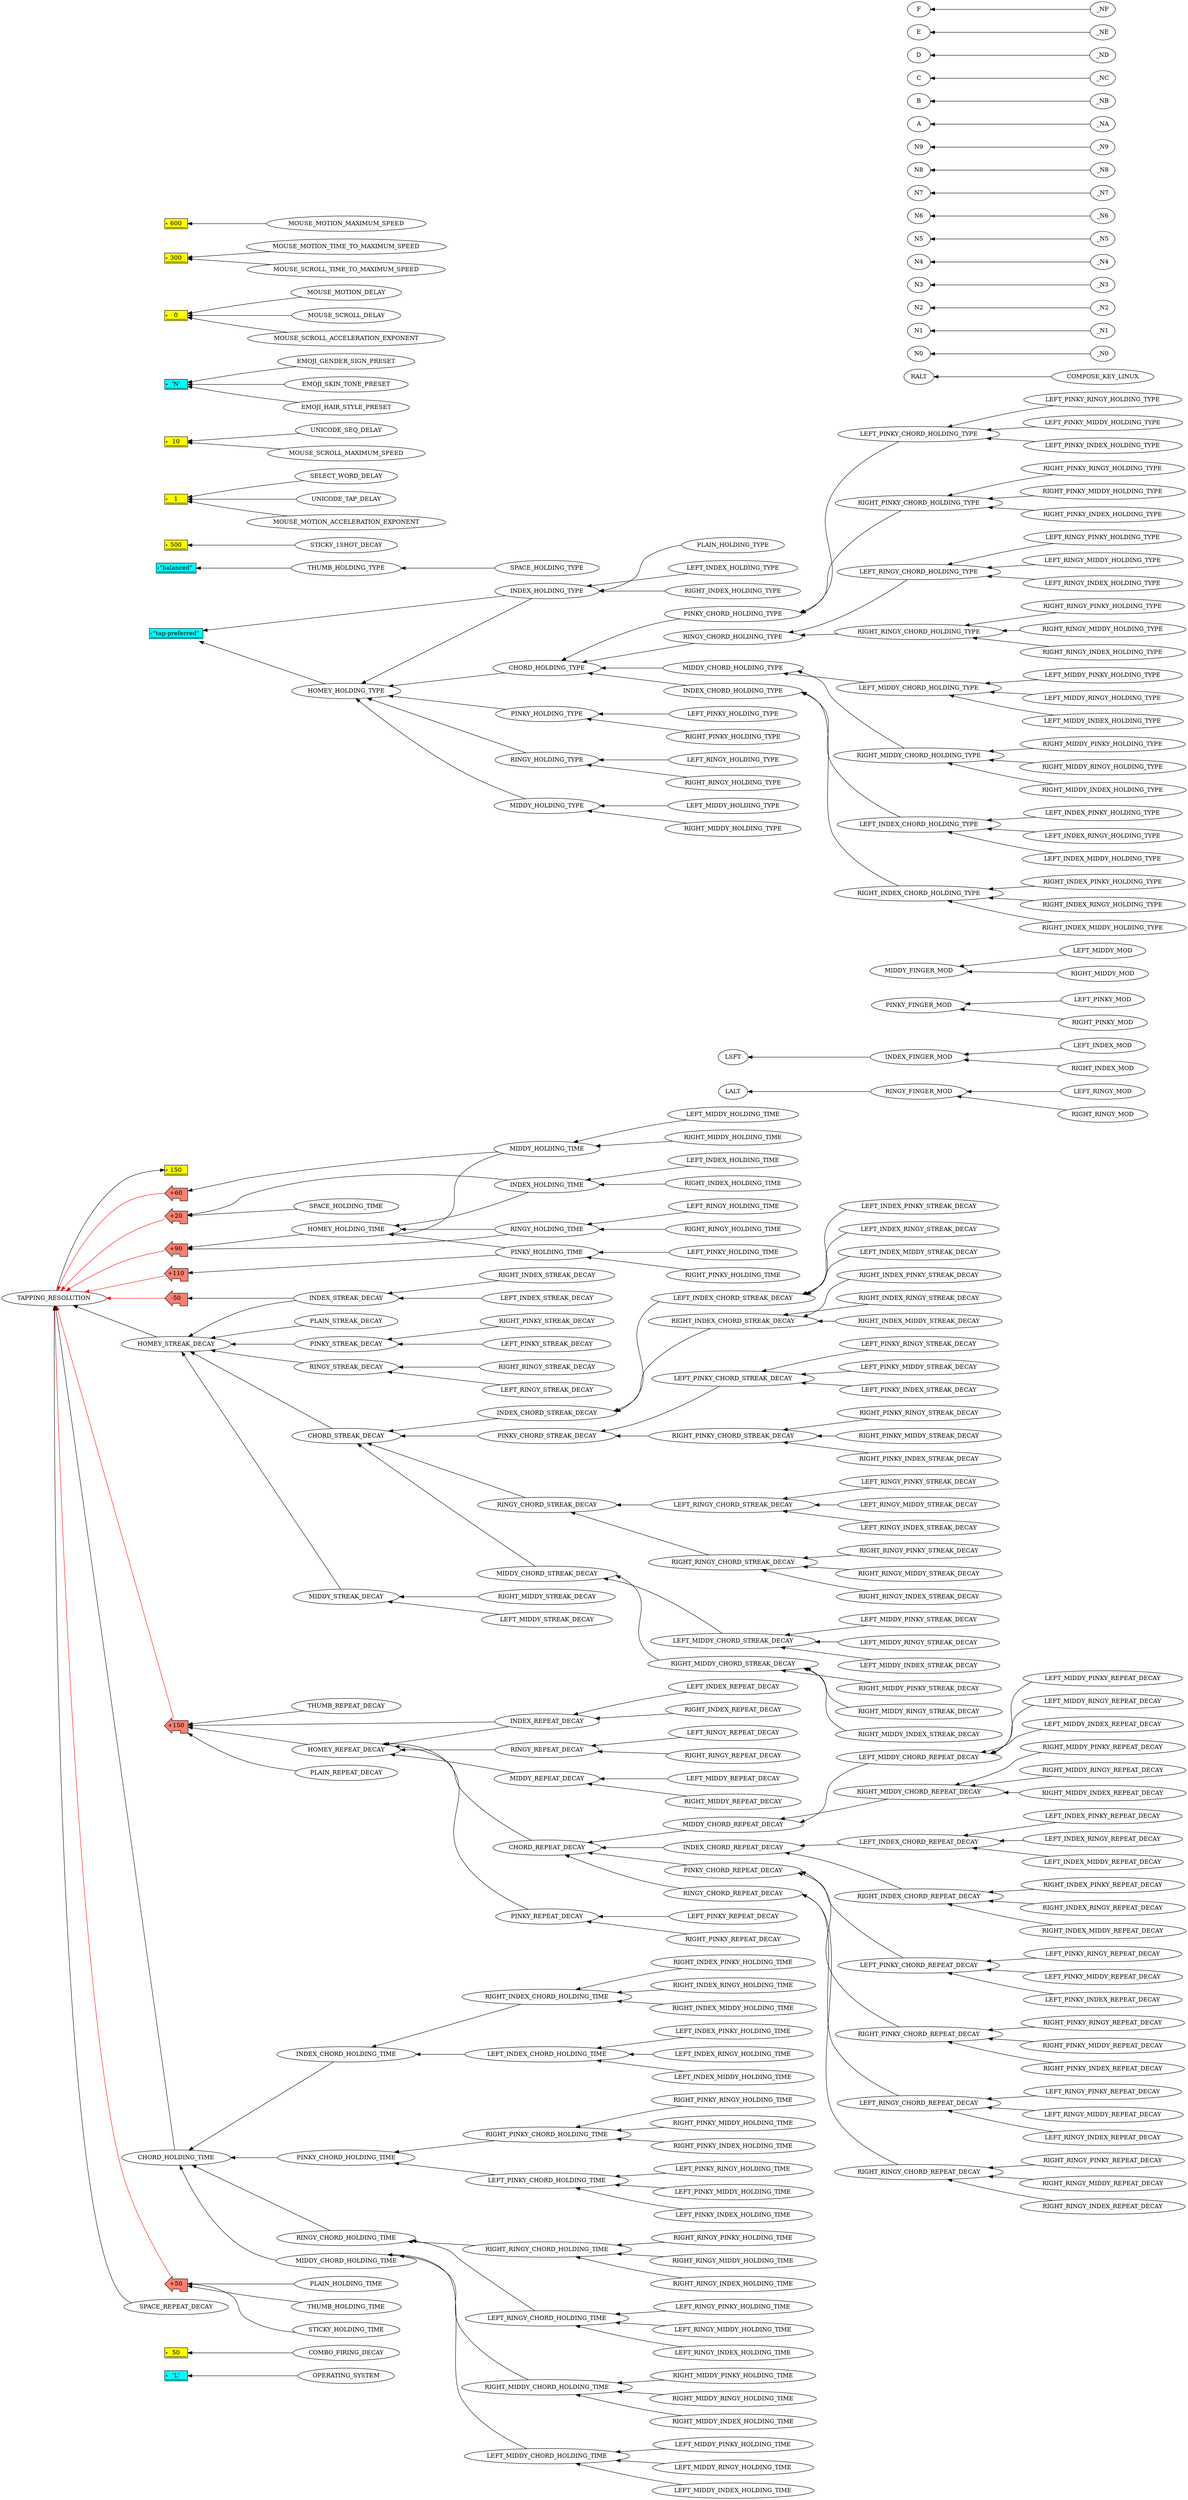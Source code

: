 digraph settings {
  graph [rankdir=RL]

  subgraph defaults {

    OPERATING_SYSTEM -> "'L'"

    COMBO_FIRING_DECAY -> NUMBER_50

    TAPPING_RESOLUTION -> NUMBER_150

    RINGY_FINGER_MOD -> LALT

    INDEX_FINGER_MOD -> LSFT

    LEFT_PINKY_MOD -> PINKY_FINGER_MOD

    RIGHT_PINKY_MOD -> PINKY_FINGER_MOD

    LEFT_RINGY_MOD -> RINGY_FINGER_MOD

    RIGHT_RINGY_MOD -> RINGY_FINGER_MOD

    LEFT_MIDDY_MOD -> MIDDY_FINGER_MOD

    RIGHT_MIDDY_MOD -> MIDDY_FINGER_MOD

    LEFT_INDEX_MOD -> INDEX_FINGER_MOD

    RIGHT_INDEX_MOD -> INDEX_FINGER_MOD

    HOMEY_HOLDING_TYPE -> "\"tap-preferred\""

    HOMEY_HOLDING_TIME -> "+90"

    INDEX_HOLDING_TIME -> "+20"

    MIDDY_HOLDING_TIME -> "+60"

    RINGY_HOLDING_TIME -> "+90"

    PINKY_HOLDING_TIME -> "+110"

    HOMEY_STREAK_DECAY -> TAPPING_RESOLUTION

    HOMEY_REPEAT_DECAY -> "+150"

    CHORD_HOLDING_TYPE -> HOMEY_HOLDING_TYPE

    CHORD_HOLDING_TIME -> TAPPING_RESOLUTION

    CHORD_STREAK_DECAY -> HOMEY_STREAK_DECAY

    CHORD_REPEAT_DECAY -> HOMEY_REPEAT_DECAY

    INDEX_HOLDING_TYPE -> "\"tap-preferred\""

    INDEX_STREAK_DECAY -> "-50"

    INDEX_REPEAT_DECAY -> "+150"

    PLAIN_HOLDING_TYPE -> INDEX_HOLDING_TYPE

    PLAIN_HOLDING_TIME -> "+50"

    PLAIN_STREAK_DECAY -> HOMEY_STREAK_DECAY

    PLAIN_REPEAT_DECAY -> "+150"

    THUMB_HOLDING_TYPE -> "\"balanced\""

    THUMB_HOLDING_TIME -> "+50"

    THUMB_REPEAT_DECAY -> "+150"

    SPACE_HOLDING_TYPE -> THUMB_HOLDING_TYPE

    SPACE_HOLDING_TIME -> "+20"

    SPACE_REPEAT_DECAY -> TAPPING_RESOLUTION

    PINKY_HOLDING_TYPE -> HOMEY_HOLDING_TYPE

    PINKY_CHORD_HOLDING_TYPE -> CHORD_HOLDING_TYPE

    LEFT_PINKY_CHORD_HOLDING_TYPE -> PINKY_CHORD_HOLDING_TYPE

    RIGHT_PINKY_CHORD_HOLDING_TYPE -> PINKY_CHORD_HOLDING_TYPE

    PINKY_HOLDING_TIME -> HOMEY_HOLDING_TIME

    PINKY_CHORD_HOLDING_TIME -> CHORD_HOLDING_TIME

    LEFT_PINKY_CHORD_HOLDING_TIME -> PINKY_CHORD_HOLDING_TIME

    RIGHT_PINKY_CHORD_HOLDING_TIME -> PINKY_CHORD_HOLDING_TIME

    PINKY_STREAK_DECAY -> HOMEY_STREAK_DECAY

    PINKY_CHORD_STREAK_DECAY -> CHORD_STREAK_DECAY

    LEFT_PINKY_CHORD_STREAK_DECAY -> PINKY_CHORD_STREAK_DECAY

    RIGHT_PINKY_CHORD_STREAK_DECAY -> PINKY_CHORD_STREAK_DECAY

    PINKY_REPEAT_DECAY -> HOMEY_REPEAT_DECAY

    PINKY_CHORD_REPEAT_DECAY -> CHORD_REPEAT_DECAY

    LEFT_PINKY_CHORD_REPEAT_DECAY -> PINKY_CHORD_REPEAT_DECAY

    RIGHT_PINKY_CHORD_REPEAT_DECAY -> PINKY_CHORD_REPEAT_DECAY

    RINGY_HOLDING_TYPE -> HOMEY_HOLDING_TYPE

    RINGY_CHORD_HOLDING_TYPE -> CHORD_HOLDING_TYPE

    LEFT_RINGY_CHORD_HOLDING_TYPE -> RINGY_CHORD_HOLDING_TYPE

    RIGHT_RINGY_CHORD_HOLDING_TYPE -> RINGY_CHORD_HOLDING_TYPE

    RINGY_HOLDING_TIME -> HOMEY_HOLDING_TIME

    RINGY_CHORD_HOLDING_TIME -> CHORD_HOLDING_TIME

    LEFT_RINGY_CHORD_HOLDING_TIME -> RINGY_CHORD_HOLDING_TIME

    RIGHT_RINGY_CHORD_HOLDING_TIME -> RINGY_CHORD_HOLDING_TIME

    RINGY_STREAK_DECAY -> HOMEY_STREAK_DECAY

    RINGY_CHORD_STREAK_DECAY -> CHORD_STREAK_DECAY

    LEFT_RINGY_CHORD_STREAK_DECAY -> RINGY_CHORD_STREAK_DECAY

    RIGHT_RINGY_CHORD_STREAK_DECAY -> RINGY_CHORD_STREAK_DECAY

    RINGY_REPEAT_DECAY -> HOMEY_REPEAT_DECAY

    RINGY_CHORD_REPEAT_DECAY -> CHORD_REPEAT_DECAY

    LEFT_RINGY_CHORD_REPEAT_DECAY -> RINGY_CHORD_REPEAT_DECAY

    RIGHT_RINGY_CHORD_REPEAT_DECAY -> RINGY_CHORD_REPEAT_DECAY

    MIDDY_HOLDING_TYPE -> HOMEY_HOLDING_TYPE

    MIDDY_CHORD_HOLDING_TYPE -> CHORD_HOLDING_TYPE

    LEFT_MIDDY_CHORD_HOLDING_TYPE -> MIDDY_CHORD_HOLDING_TYPE

    RIGHT_MIDDY_CHORD_HOLDING_TYPE -> MIDDY_CHORD_HOLDING_TYPE

    MIDDY_HOLDING_TIME -> HOMEY_HOLDING_TIME

    MIDDY_CHORD_HOLDING_TIME -> CHORD_HOLDING_TIME

    LEFT_MIDDY_CHORD_HOLDING_TIME -> MIDDY_CHORD_HOLDING_TIME

    RIGHT_MIDDY_CHORD_HOLDING_TIME -> MIDDY_CHORD_HOLDING_TIME

    MIDDY_STREAK_DECAY -> HOMEY_STREAK_DECAY

    MIDDY_CHORD_STREAK_DECAY -> CHORD_STREAK_DECAY

    LEFT_MIDDY_CHORD_STREAK_DECAY -> MIDDY_CHORD_STREAK_DECAY

    RIGHT_MIDDY_CHORD_STREAK_DECAY -> MIDDY_CHORD_STREAK_DECAY

    MIDDY_REPEAT_DECAY -> HOMEY_REPEAT_DECAY

    MIDDY_CHORD_REPEAT_DECAY -> CHORD_REPEAT_DECAY

    LEFT_MIDDY_CHORD_REPEAT_DECAY -> MIDDY_CHORD_REPEAT_DECAY

    RIGHT_MIDDY_CHORD_REPEAT_DECAY -> MIDDY_CHORD_REPEAT_DECAY

    INDEX_HOLDING_TYPE -> HOMEY_HOLDING_TYPE

    INDEX_CHORD_HOLDING_TYPE -> CHORD_HOLDING_TYPE

    LEFT_INDEX_CHORD_HOLDING_TYPE -> INDEX_CHORD_HOLDING_TYPE

    RIGHT_INDEX_CHORD_HOLDING_TYPE -> INDEX_CHORD_HOLDING_TYPE

    INDEX_HOLDING_TIME -> HOMEY_HOLDING_TIME

    INDEX_CHORD_HOLDING_TIME -> CHORD_HOLDING_TIME

    LEFT_INDEX_CHORD_HOLDING_TIME -> INDEX_CHORD_HOLDING_TIME

    RIGHT_INDEX_CHORD_HOLDING_TIME -> INDEX_CHORD_HOLDING_TIME

    INDEX_STREAK_DECAY -> HOMEY_STREAK_DECAY

    INDEX_CHORD_STREAK_DECAY -> CHORD_STREAK_DECAY

    LEFT_INDEX_CHORD_STREAK_DECAY -> INDEX_CHORD_STREAK_DECAY

    RIGHT_INDEX_CHORD_STREAK_DECAY -> INDEX_CHORD_STREAK_DECAY

    INDEX_REPEAT_DECAY -> HOMEY_REPEAT_DECAY

    INDEX_CHORD_REPEAT_DECAY -> CHORD_REPEAT_DECAY

    LEFT_INDEX_CHORD_REPEAT_DECAY -> INDEX_CHORD_REPEAT_DECAY

    RIGHT_INDEX_CHORD_REPEAT_DECAY -> INDEX_CHORD_REPEAT_DECAY

    LEFT_PINKY_HOLDING_TYPE -> PINKY_HOLDING_TYPE

    LEFT_PINKY_HOLDING_TIME -> PINKY_HOLDING_TIME

    LEFT_PINKY_STREAK_DECAY -> PINKY_STREAK_DECAY

    LEFT_PINKY_REPEAT_DECAY -> PINKY_REPEAT_DECAY

    RIGHT_PINKY_HOLDING_TYPE -> PINKY_HOLDING_TYPE

    RIGHT_PINKY_HOLDING_TIME -> PINKY_HOLDING_TIME

    RIGHT_PINKY_STREAK_DECAY -> PINKY_STREAK_DECAY

    RIGHT_PINKY_REPEAT_DECAY -> PINKY_REPEAT_DECAY

    LEFT_RINGY_HOLDING_TYPE -> RINGY_HOLDING_TYPE

    LEFT_RINGY_HOLDING_TIME -> RINGY_HOLDING_TIME

    LEFT_RINGY_STREAK_DECAY -> RINGY_STREAK_DECAY

    LEFT_RINGY_REPEAT_DECAY -> RINGY_REPEAT_DECAY

    RIGHT_RINGY_HOLDING_TYPE -> RINGY_HOLDING_TYPE

    RIGHT_RINGY_HOLDING_TIME -> RINGY_HOLDING_TIME

    RIGHT_RINGY_STREAK_DECAY -> RINGY_STREAK_DECAY

    RIGHT_RINGY_REPEAT_DECAY -> RINGY_REPEAT_DECAY

    LEFT_MIDDY_HOLDING_TYPE -> MIDDY_HOLDING_TYPE

    LEFT_MIDDY_HOLDING_TIME -> MIDDY_HOLDING_TIME

    LEFT_MIDDY_STREAK_DECAY -> MIDDY_STREAK_DECAY

    LEFT_MIDDY_REPEAT_DECAY -> MIDDY_REPEAT_DECAY

    RIGHT_MIDDY_HOLDING_TYPE -> MIDDY_HOLDING_TYPE

    RIGHT_MIDDY_HOLDING_TIME -> MIDDY_HOLDING_TIME

    RIGHT_MIDDY_STREAK_DECAY -> MIDDY_STREAK_DECAY

    RIGHT_MIDDY_REPEAT_DECAY -> MIDDY_REPEAT_DECAY

    LEFT_INDEX_HOLDING_TYPE -> INDEX_HOLDING_TYPE

    LEFT_INDEX_HOLDING_TIME -> INDEX_HOLDING_TIME

    LEFT_INDEX_STREAK_DECAY -> INDEX_STREAK_DECAY

    LEFT_INDEX_REPEAT_DECAY -> INDEX_REPEAT_DECAY

    RIGHT_INDEX_HOLDING_TYPE -> INDEX_HOLDING_TYPE

    RIGHT_INDEX_HOLDING_TIME -> INDEX_HOLDING_TIME

    RIGHT_INDEX_STREAK_DECAY -> INDEX_STREAK_DECAY

    RIGHT_INDEX_REPEAT_DECAY -> INDEX_REPEAT_DECAY

    LEFT_RINGY_PINKY_HOLDING_TYPE -> LEFT_RINGY_CHORD_HOLDING_TYPE

    LEFT_RINGY_PINKY_HOLDING_TIME -> LEFT_RINGY_CHORD_HOLDING_TIME

    LEFT_RINGY_PINKY_STREAK_DECAY -> LEFT_RINGY_CHORD_STREAK_DECAY

    LEFT_RINGY_PINKY_REPEAT_DECAY -> LEFT_RINGY_CHORD_REPEAT_DECAY

    LEFT_MIDDY_PINKY_HOLDING_TYPE -> LEFT_MIDDY_CHORD_HOLDING_TYPE

    LEFT_MIDDY_PINKY_HOLDING_TIME -> LEFT_MIDDY_CHORD_HOLDING_TIME

    LEFT_MIDDY_PINKY_STREAK_DECAY -> LEFT_MIDDY_CHORD_STREAK_DECAY

    LEFT_MIDDY_PINKY_REPEAT_DECAY -> LEFT_MIDDY_CHORD_REPEAT_DECAY

    LEFT_INDEX_PINKY_HOLDING_TYPE -> LEFT_INDEX_CHORD_HOLDING_TYPE

    LEFT_INDEX_PINKY_HOLDING_TIME -> LEFT_INDEX_CHORD_HOLDING_TIME

    LEFT_INDEX_PINKY_STREAK_DECAY -> LEFT_INDEX_CHORD_STREAK_DECAY

    LEFT_INDEX_PINKY_REPEAT_DECAY -> LEFT_INDEX_CHORD_REPEAT_DECAY

    RIGHT_RINGY_PINKY_HOLDING_TYPE -> RIGHT_RINGY_CHORD_HOLDING_TYPE

    RIGHT_RINGY_PINKY_HOLDING_TIME -> RIGHT_RINGY_CHORD_HOLDING_TIME

    RIGHT_RINGY_PINKY_STREAK_DECAY -> RIGHT_RINGY_CHORD_STREAK_DECAY

    RIGHT_RINGY_PINKY_REPEAT_DECAY -> RIGHT_RINGY_CHORD_REPEAT_DECAY

    RIGHT_MIDDY_PINKY_HOLDING_TYPE -> RIGHT_MIDDY_CHORD_HOLDING_TYPE

    RIGHT_MIDDY_PINKY_HOLDING_TIME -> RIGHT_MIDDY_CHORD_HOLDING_TIME

    RIGHT_MIDDY_PINKY_STREAK_DECAY -> RIGHT_MIDDY_CHORD_STREAK_DECAY

    RIGHT_MIDDY_PINKY_REPEAT_DECAY -> RIGHT_MIDDY_CHORD_REPEAT_DECAY

    RIGHT_INDEX_PINKY_HOLDING_TYPE -> RIGHT_INDEX_CHORD_HOLDING_TYPE

    RIGHT_INDEX_PINKY_HOLDING_TIME -> RIGHT_INDEX_CHORD_HOLDING_TIME

    RIGHT_INDEX_PINKY_STREAK_DECAY -> RIGHT_INDEX_CHORD_STREAK_DECAY

    RIGHT_INDEX_PINKY_REPEAT_DECAY -> RIGHT_INDEX_CHORD_REPEAT_DECAY

    LEFT_PINKY_RINGY_HOLDING_TYPE -> LEFT_PINKY_CHORD_HOLDING_TYPE

    LEFT_PINKY_RINGY_HOLDING_TIME -> LEFT_PINKY_CHORD_HOLDING_TIME

    LEFT_PINKY_RINGY_STREAK_DECAY -> LEFT_PINKY_CHORD_STREAK_DECAY

    LEFT_PINKY_RINGY_REPEAT_DECAY -> LEFT_PINKY_CHORD_REPEAT_DECAY

    LEFT_MIDDY_RINGY_HOLDING_TYPE -> LEFT_MIDDY_CHORD_HOLDING_TYPE

    LEFT_MIDDY_RINGY_HOLDING_TIME -> LEFT_MIDDY_CHORD_HOLDING_TIME

    LEFT_MIDDY_RINGY_STREAK_DECAY -> LEFT_MIDDY_CHORD_STREAK_DECAY

    LEFT_MIDDY_RINGY_REPEAT_DECAY -> LEFT_MIDDY_CHORD_REPEAT_DECAY

    LEFT_INDEX_RINGY_HOLDING_TYPE -> LEFT_INDEX_CHORD_HOLDING_TYPE

    LEFT_INDEX_RINGY_HOLDING_TIME -> LEFT_INDEX_CHORD_HOLDING_TIME

    LEFT_INDEX_RINGY_STREAK_DECAY -> LEFT_INDEX_CHORD_STREAK_DECAY

    LEFT_INDEX_RINGY_REPEAT_DECAY -> LEFT_INDEX_CHORD_REPEAT_DECAY

    RIGHT_PINKY_RINGY_HOLDING_TYPE -> RIGHT_PINKY_CHORD_HOLDING_TYPE

    RIGHT_PINKY_RINGY_HOLDING_TIME -> RIGHT_PINKY_CHORD_HOLDING_TIME

    RIGHT_PINKY_RINGY_STREAK_DECAY -> RIGHT_PINKY_CHORD_STREAK_DECAY

    RIGHT_PINKY_RINGY_REPEAT_DECAY -> RIGHT_PINKY_CHORD_REPEAT_DECAY

    RIGHT_MIDDY_RINGY_HOLDING_TYPE -> RIGHT_MIDDY_CHORD_HOLDING_TYPE

    RIGHT_MIDDY_RINGY_HOLDING_TIME -> RIGHT_MIDDY_CHORD_HOLDING_TIME

    RIGHT_MIDDY_RINGY_STREAK_DECAY -> RIGHT_MIDDY_CHORD_STREAK_DECAY

    RIGHT_MIDDY_RINGY_REPEAT_DECAY -> RIGHT_MIDDY_CHORD_REPEAT_DECAY

    RIGHT_INDEX_RINGY_HOLDING_TYPE -> RIGHT_INDEX_CHORD_HOLDING_TYPE

    RIGHT_INDEX_RINGY_HOLDING_TIME -> RIGHT_INDEX_CHORD_HOLDING_TIME

    RIGHT_INDEX_RINGY_STREAK_DECAY -> RIGHT_INDEX_CHORD_STREAK_DECAY

    RIGHT_INDEX_RINGY_REPEAT_DECAY -> RIGHT_INDEX_CHORD_REPEAT_DECAY

    LEFT_PINKY_MIDDY_HOLDING_TYPE -> LEFT_PINKY_CHORD_HOLDING_TYPE

    LEFT_PINKY_MIDDY_HOLDING_TIME -> LEFT_PINKY_CHORD_HOLDING_TIME

    LEFT_PINKY_MIDDY_STREAK_DECAY -> LEFT_PINKY_CHORD_STREAK_DECAY

    LEFT_PINKY_MIDDY_REPEAT_DECAY -> LEFT_PINKY_CHORD_REPEAT_DECAY

    LEFT_RINGY_MIDDY_HOLDING_TYPE -> LEFT_RINGY_CHORD_HOLDING_TYPE

    LEFT_RINGY_MIDDY_HOLDING_TIME -> LEFT_RINGY_CHORD_HOLDING_TIME

    LEFT_RINGY_MIDDY_STREAK_DECAY -> LEFT_RINGY_CHORD_STREAK_DECAY

    LEFT_RINGY_MIDDY_REPEAT_DECAY -> LEFT_RINGY_CHORD_REPEAT_DECAY

    LEFT_INDEX_MIDDY_HOLDING_TYPE -> LEFT_INDEX_CHORD_HOLDING_TYPE

    LEFT_INDEX_MIDDY_HOLDING_TIME -> LEFT_INDEX_CHORD_HOLDING_TIME

    LEFT_INDEX_MIDDY_STREAK_DECAY -> LEFT_INDEX_CHORD_STREAK_DECAY

    LEFT_INDEX_MIDDY_REPEAT_DECAY -> LEFT_INDEX_CHORD_REPEAT_DECAY

    RIGHT_PINKY_MIDDY_HOLDING_TYPE -> RIGHT_PINKY_CHORD_HOLDING_TYPE

    RIGHT_PINKY_MIDDY_HOLDING_TIME -> RIGHT_PINKY_CHORD_HOLDING_TIME

    RIGHT_PINKY_MIDDY_STREAK_DECAY -> RIGHT_PINKY_CHORD_STREAK_DECAY

    RIGHT_PINKY_MIDDY_REPEAT_DECAY -> RIGHT_PINKY_CHORD_REPEAT_DECAY

    RIGHT_RINGY_MIDDY_HOLDING_TYPE -> RIGHT_RINGY_CHORD_HOLDING_TYPE

    RIGHT_RINGY_MIDDY_HOLDING_TIME -> RIGHT_RINGY_CHORD_HOLDING_TIME

    RIGHT_RINGY_MIDDY_STREAK_DECAY -> RIGHT_RINGY_CHORD_STREAK_DECAY

    RIGHT_RINGY_MIDDY_REPEAT_DECAY -> RIGHT_RINGY_CHORD_REPEAT_DECAY

    RIGHT_INDEX_MIDDY_HOLDING_TYPE -> RIGHT_INDEX_CHORD_HOLDING_TYPE

    RIGHT_INDEX_MIDDY_HOLDING_TIME -> RIGHT_INDEX_CHORD_HOLDING_TIME

    RIGHT_INDEX_MIDDY_STREAK_DECAY -> RIGHT_INDEX_CHORD_STREAK_DECAY

    RIGHT_INDEX_MIDDY_REPEAT_DECAY -> RIGHT_INDEX_CHORD_REPEAT_DECAY

    LEFT_PINKY_INDEX_HOLDING_TYPE -> LEFT_PINKY_CHORD_HOLDING_TYPE

    LEFT_PINKY_INDEX_HOLDING_TIME -> LEFT_PINKY_CHORD_HOLDING_TIME

    LEFT_PINKY_INDEX_STREAK_DECAY -> LEFT_PINKY_CHORD_STREAK_DECAY

    LEFT_PINKY_INDEX_REPEAT_DECAY -> LEFT_PINKY_CHORD_REPEAT_DECAY

    LEFT_RINGY_INDEX_HOLDING_TYPE -> LEFT_RINGY_CHORD_HOLDING_TYPE

    LEFT_RINGY_INDEX_HOLDING_TIME -> LEFT_RINGY_CHORD_HOLDING_TIME

    LEFT_RINGY_INDEX_STREAK_DECAY -> LEFT_RINGY_CHORD_STREAK_DECAY

    LEFT_RINGY_INDEX_REPEAT_DECAY -> LEFT_RINGY_CHORD_REPEAT_DECAY

    LEFT_MIDDY_INDEX_HOLDING_TYPE -> LEFT_MIDDY_CHORD_HOLDING_TYPE

    LEFT_MIDDY_INDEX_HOLDING_TIME -> LEFT_MIDDY_CHORD_HOLDING_TIME

    LEFT_MIDDY_INDEX_STREAK_DECAY -> LEFT_MIDDY_CHORD_STREAK_DECAY

    LEFT_MIDDY_INDEX_REPEAT_DECAY -> LEFT_MIDDY_CHORD_REPEAT_DECAY

    RIGHT_PINKY_INDEX_HOLDING_TYPE -> RIGHT_PINKY_CHORD_HOLDING_TYPE

    RIGHT_PINKY_INDEX_HOLDING_TIME -> RIGHT_PINKY_CHORD_HOLDING_TIME

    RIGHT_PINKY_INDEX_STREAK_DECAY -> RIGHT_PINKY_CHORD_STREAK_DECAY

    RIGHT_PINKY_INDEX_REPEAT_DECAY -> RIGHT_PINKY_CHORD_REPEAT_DECAY

    RIGHT_RINGY_INDEX_HOLDING_TYPE -> RIGHT_RINGY_CHORD_HOLDING_TYPE

    RIGHT_RINGY_INDEX_HOLDING_TIME -> RIGHT_RINGY_CHORD_HOLDING_TIME

    RIGHT_RINGY_INDEX_STREAK_DECAY -> RIGHT_RINGY_CHORD_STREAK_DECAY

    RIGHT_RINGY_INDEX_REPEAT_DECAY -> RIGHT_RINGY_CHORD_REPEAT_DECAY

    RIGHT_MIDDY_INDEX_HOLDING_TYPE -> RIGHT_MIDDY_CHORD_HOLDING_TYPE

    RIGHT_MIDDY_INDEX_HOLDING_TIME -> RIGHT_MIDDY_CHORD_HOLDING_TIME

    RIGHT_MIDDY_INDEX_STREAK_DECAY -> RIGHT_MIDDY_CHORD_STREAK_DECAY

    RIGHT_MIDDY_INDEX_REPEAT_DECAY -> RIGHT_MIDDY_CHORD_REPEAT_DECAY

    STICKY_1SHOT_DECAY -> NUMBER_500

    STICKY_HOLDING_TIME -> "+50"

    SELECT_WORD_DELAY -> NUMBER_1

    UNICODE_TAP_DELAY -> NUMBER_1

    UNICODE_SEQ_DELAY -> NUMBER_10

    COMPOSE_KEY_LINUX -> RALT

    _N0 -> N0

    _N1 -> N1

    _N2 -> N2

    _N3 -> N3

    _N4 -> N4

    _N5 -> N5

    _N6 -> N6

    _N7 -> N7

    _N8 -> N8

    _N9 -> N9

    _NA -> A

    _NB -> B

    _NC -> C

    _ND -> D

    _NE -> E

    _NF -> F

    EMOJI_GENDER_SIGN_PRESET -> "'N'"

    EMOJI_SKIN_TONE_PRESET -> "'N'"

    EMOJI_HAIR_STYLE_PRESET -> "'N'"

    MOUSE_MOTION_DELAY -> NUMBER_0

    MOUSE_MOTION_ACCELERATION_EXPONENT -> NUMBER_1

    MOUSE_MOTION_TIME_TO_MAXIMUM_SPEED -> NUMBER_300

    MOUSE_MOTION_MAXIMUM_SPEED -> NUMBER_600

    MOUSE_SCROLL_DELAY -> NUMBER_0

    MOUSE_SCROLL_ACCELERATION_EXPONENT -> NUMBER_0

    MOUSE_SCROLL_TIME_TO_MAXIMUM_SPEED -> NUMBER_300

    MOUSE_SCROLL_MAXIMUM_SPEED -> NUMBER_10


  "+90" -> TAPPING_RESOLUTION [color=red]

  "+20" -> TAPPING_RESOLUTION [color=red]

  "+60" -> TAPPING_RESOLUTION [color=red]

  "+110" -> TAPPING_RESOLUTION [color=red]

  "+150" -> TAPPING_RESOLUTION [color=red]

  "-50" -> TAPPING_RESOLUTION [color=red]

  "+50" -> TAPPING_RESOLUTION [color=red]

  }

  subgraph values {
    graph [rank=same]

    
      "'L'" [label="'L'", style=filled, fillcolor=cyan, shape=signature]
    
      "\"tap-preferred\"" [label="\"tap-preferred\"", style=filled, fillcolor=cyan, shape=signature]
    
      "+90" [label="+90", style=filled, fillcolor=cyan, shape=signature]
    
      "+150" [label="+150", style=filled, fillcolor=cyan, shape=signature]
    
      "+50" [label="+50", style=filled, fillcolor=cyan, shape=signature]
    
      "\"balanced\"" [label="\"balanced\"", style=filled, fillcolor=cyan, shape=signature]
    
      "+20" [label="+20", style=filled, fillcolor=cyan, shape=signature]
    
      "'N'" [label="'N'", style=filled, fillcolor=cyan, shape=signature]
    

    
      NUMBER_50 [label="50", style=filled, fillcolor=yellow, shape=signature]
    
      NUMBER_150 [label="150", style=filled, fillcolor=yellow, shape=signature]
    
      NUMBER_500 [label="500", style=filled, fillcolor=yellow, shape=signature]
    
      NUMBER_1 [label="1", style=filled, fillcolor=yellow, shape=signature]
    
      NUMBER_10 [label="10", style=filled, fillcolor=yellow, shape=signature]
    
      NUMBER_0 [label="0", style=filled, fillcolor=yellow, shape=signature]
    
      NUMBER_300 [label="300", style=filled, fillcolor=yellow, shape=signature]
    
      NUMBER_600 [label="600", style=filled, fillcolor=yellow, shape=signature]
    

    
      "+90" [label="+90", style=filled, fillcolor=salmon, shape=lpromoter]
    
      "+20" [label="+20", style=filled, fillcolor=salmon, shape=lpromoter]
    
      "+60" [label="+60", style=filled, fillcolor=salmon, shape=lpromoter]
    
      "+110" [label="+110", style=filled, fillcolor=salmon, shape=lpromoter]
    
      "+150" [label="+150", style=filled, fillcolor=salmon, shape=lpromoter]
    
      "-50" [label="-50", style=filled, fillcolor=salmon, shape=lpromoter]
    
      "+50" [label="+50", style=filled, fillcolor=salmon, shape=lpromoter]
    
  }
}
